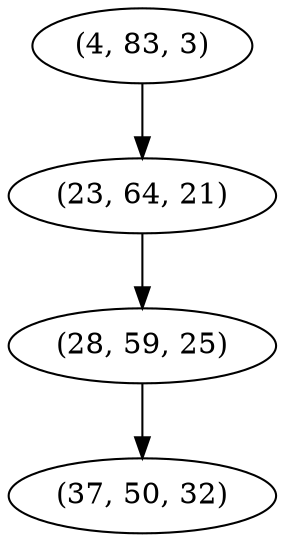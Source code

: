 digraph tree {
    "(4, 83, 3)";
    "(23, 64, 21)";
    "(28, 59, 25)";
    "(37, 50, 32)";
    "(4, 83, 3)" -> "(23, 64, 21)";
    "(23, 64, 21)" -> "(28, 59, 25)";
    "(28, 59, 25)" -> "(37, 50, 32)";
}

